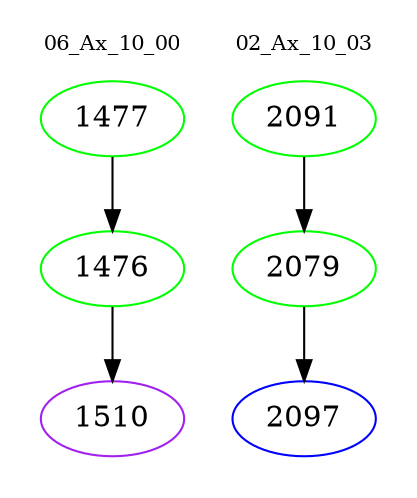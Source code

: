 digraph{
subgraph cluster_0 {
color = white
label = "06_Ax_10_00";
fontsize=10;
T0_1477 [label="1477", color="green"]
T0_1477 -> T0_1476 [color="black"]
T0_1476 [label="1476", color="green"]
T0_1476 -> T0_1510 [color="black"]
T0_1510 [label="1510", color="purple"]
}
subgraph cluster_1 {
color = white
label = "02_Ax_10_03";
fontsize=10;
T1_2091 [label="2091", color="green"]
T1_2091 -> T1_2079 [color="black"]
T1_2079 [label="2079", color="green"]
T1_2079 -> T1_2097 [color="black"]
T1_2097 [label="2097", color="blue"]
}
}
